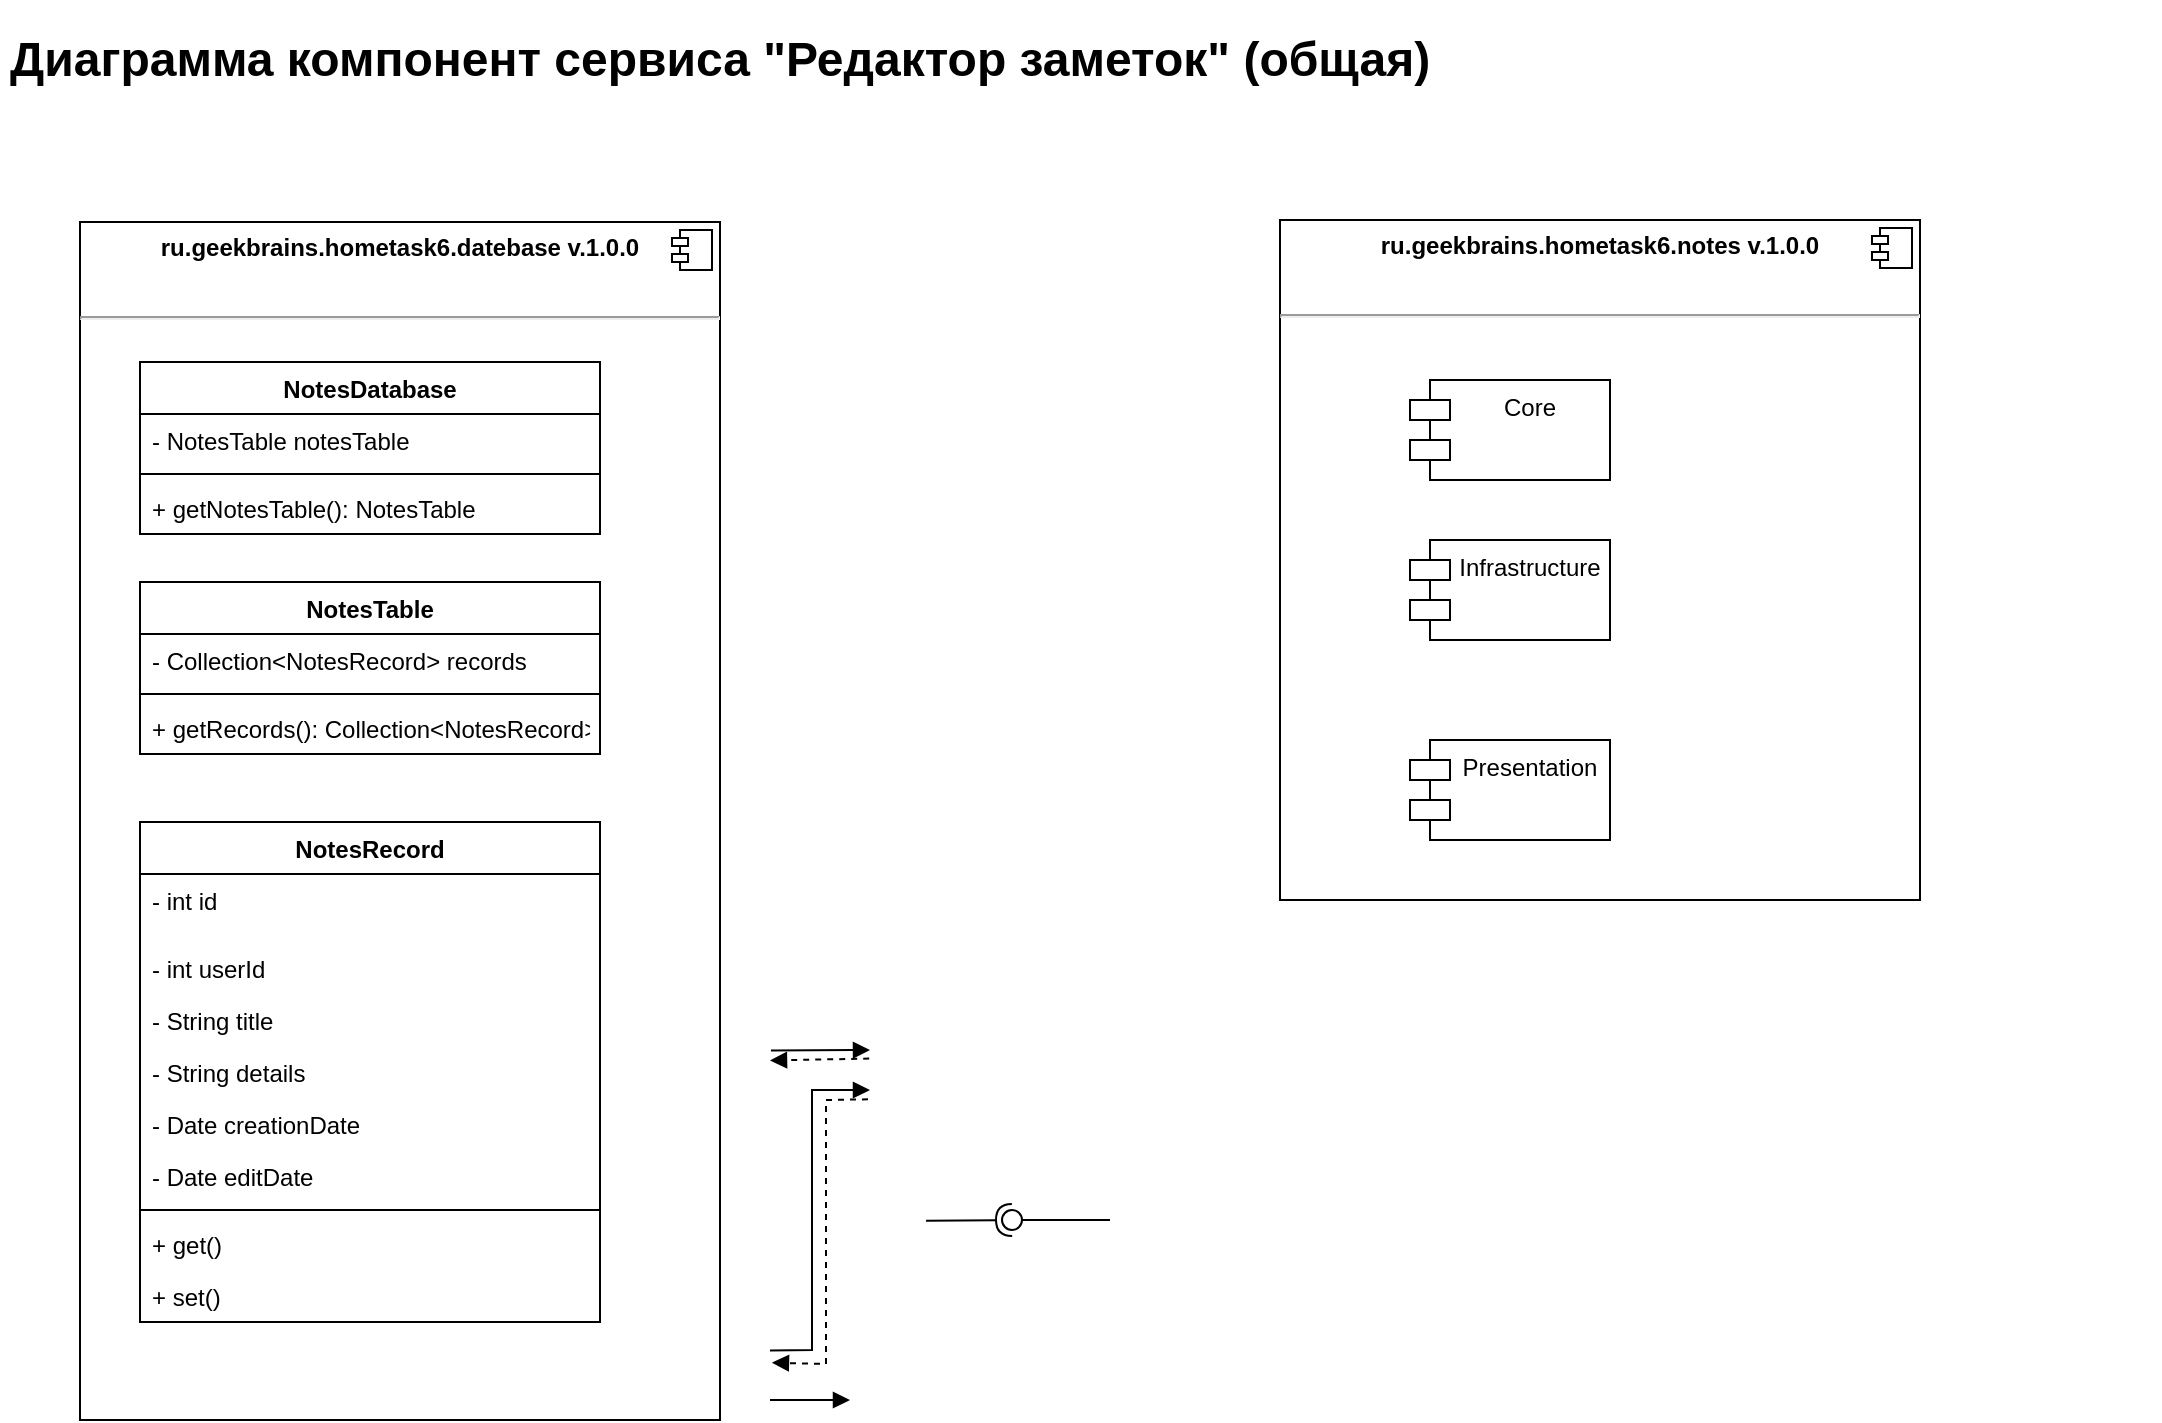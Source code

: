 <mxfile version="20.8.16" type="device"><diagram id="C5RBs43oDa-KdzZeNtuy" name="Page-1"><mxGraphModel dx="1209" dy="700" grid="1" gridSize="10" guides="1" tooltips="1" connect="1" arrows="1" fold="1" page="1" pageScale="1" pageWidth="1169" pageHeight="827" math="0" shadow="0"><root><mxCell id="WIyWlLk6GJQsqaUBKTNV-0"/><mxCell id="WIyWlLk6GJQsqaUBKTNV-1" parent="WIyWlLk6GJQsqaUBKTNV-0"/><mxCell id="xVFQKaqjHIsM4C6yXQPp-0" value="&lt;h1&gt;Диаграмма компонент сервиса &quot;Редактор заметок&quot; (общая)&lt;/h1&gt;&lt;p&gt;&lt;br&gt;&lt;/p&gt;" style="text;html=1;strokeColor=none;fillColor=none;spacing=5;spacingTop=-20;whiteSpace=wrap;overflow=hidden;rounded=0;" parent="WIyWlLk6GJQsqaUBKTNV-1" vertex="1"><mxGeometry x="80" y="20" width="1080" height="40" as="geometry"/></mxCell><mxCell id="je2_0GXt2ZJYwXTMXjQ--17" value="" style="html=1;verticalAlign=bottom;endArrow=block;rounded=0;entryX=0;entryY=0;entryDx=0;entryDy=35;entryPerimeter=0;exitX=1;exitY=0.7;exitDx=0;exitDy=0;exitPerimeter=0;" parent="WIyWlLk6GJQsqaUBKTNV-1" edge="1"><mxGeometry width="80" relative="1" as="geometry"><mxPoint x="465" y="710" as="sourcePoint"/><mxPoint x="505" y="710" as="targetPoint"/></mxGeometry></mxCell><mxCell id="je2_0GXt2ZJYwXTMXjQ--19" value="" style="html=1;verticalAlign=bottom;endArrow=block;rounded=0;entryX=0;entryY=0;entryDx=0;entryDy=15;exitX=1.004;exitY=0.304;exitDx=0;exitDy=0;entryPerimeter=0;exitPerimeter=0;" parent="WIyWlLk6GJQsqaUBKTNV-1" edge="1"><mxGeometry width="80" relative="1" as="geometry"><mxPoint x="465.48" y="535.2" as="sourcePoint"/><mxPoint x="515" y="535" as="targetPoint"/></mxGeometry></mxCell><mxCell id="je2_0GXt2ZJYwXTMXjQ--35" value="" style="html=1;verticalAlign=bottom;endArrow=block;rounded=0;entryX=0;entryY=0;entryDx=0;entryDy=35;exitX=1.004;exitY=0.304;exitDx=0;exitDy=0;entryPerimeter=0;exitPerimeter=0;" parent="WIyWlLk6GJQsqaUBKTNV-1" edge="1"><mxGeometry width="80" relative="1" as="geometry"><mxPoint x="465" y="685.2" as="sourcePoint"/><mxPoint x="515" y="555" as="targetPoint"/><Array as="points"><mxPoint x="486" y="685"/><mxPoint x="486" y="555"/></Array></mxGeometry></mxCell><mxCell id="je2_0GXt2ZJYwXTMXjQ--36" value="" style="html=1;verticalAlign=bottom;endArrow=block;rounded=0;entryX=1.008;entryY=0.327;entryDx=0;entryDy=0;exitX=-0.01;exitY=0.793;exitDx=0;exitDy=0;entryPerimeter=0;exitPerimeter=0;dashed=1;" parent="WIyWlLk6GJQsqaUBKTNV-1" edge="1"><mxGeometry width="80" relative="1" as="geometry"><mxPoint x="514" y="559.65" as="sourcePoint"/><mxPoint x="465.96" y="691.35" as="targetPoint"/><Array as="points"><mxPoint x="493" y="560"/><mxPoint x="493" y="692"/></Array></mxGeometry></mxCell><mxCell id="je2_0GXt2ZJYwXTMXjQ--37" value="" style="html=1;verticalAlign=bottom;endArrow=block;rounded=0;entryX=1;entryY=0.404;entryDx=0;entryDy=0;exitX=-0.004;exitY=0.386;exitDx=0;exitDy=0;entryPerimeter=0;exitPerimeter=0;dashed=1;" parent="WIyWlLk6GJQsqaUBKTNV-1" edge="1"><mxGeometry width="80" relative="1" as="geometry"><mxPoint x="514.6" y="539.3" as="sourcePoint"/><mxPoint x="465" y="540.2" as="targetPoint"/><Array as="points"/></mxGeometry></mxCell><mxCell id="cwYXmS-4HAz_8K6h-zk6-0" value="&lt;p style=&quot;margin:0px;margin-top:6px;text-align:center;&quot;&gt;&lt;b&gt;ru.geekbrains.hometask6.datebase v.1.0.0&lt;/b&gt;&lt;/p&gt;&lt;p style=&quot;margin:0px;margin-top:6px;text-align:center;&quot;&gt;&lt;b&gt;&lt;br&gt;&lt;/b&gt;&lt;/p&gt;&lt;hr&gt;&lt;p style=&quot;margin:0px;margin-left:8px;&quot;&gt;&lt;br&gt;&lt;/p&gt;" style="align=left;overflow=fill;html=1;dropTarget=0;" vertex="1" parent="WIyWlLk6GJQsqaUBKTNV-1"><mxGeometry x="120" y="121" width="320" height="599" as="geometry"/></mxCell><mxCell id="cwYXmS-4HAz_8K6h-zk6-1" value="" style="shape=component;jettyWidth=8;jettyHeight=4;" vertex="1" parent="cwYXmS-4HAz_8K6h-zk6-0"><mxGeometry x="1" width="20" height="20" relative="1" as="geometry"><mxPoint x="-24" y="4" as="offset"/></mxGeometry></mxCell><mxCell id="cwYXmS-4HAz_8K6h-zk6-2" value="&lt;p style=&quot;margin:0px;margin-top:6px;text-align:center;&quot;&gt;&lt;b&gt;ru.geekbrains.hometask6.notes v.1.0.0&lt;/b&gt;&lt;/p&gt;&lt;p style=&quot;margin:0px;margin-top:6px;text-align:center;&quot;&gt;&lt;b&gt;&lt;br&gt;&lt;/b&gt;&lt;/p&gt;&lt;hr&gt;&lt;p style=&quot;margin:0px;margin-left:8px;&quot;&gt;&lt;br&gt;&lt;/p&gt;" style="align=left;overflow=fill;html=1;dropTarget=0;" vertex="1" parent="WIyWlLk6GJQsqaUBKTNV-1"><mxGeometry x="720" y="120" width="320" height="340" as="geometry"/></mxCell><mxCell id="cwYXmS-4HAz_8K6h-zk6-3" value="" style="shape=component;jettyWidth=8;jettyHeight=4;" vertex="1" parent="cwYXmS-4HAz_8K6h-zk6-2"><mxGeometry x="1" width="20" height="20" relative="1" as="geometry"><mxPoint x="-24" y="4" as="offset"/></mxGeometry></mxCell><mxCell id="cwYXmS-4HAz_8K6h-zk6-4" value="Core" style="shape=module;align=left;spacingLeft=20;align=center;verticalAlign=top;" vertex="1" parent="WIyWlLk6GJQsqaUBKTNV-1"><mxGeometry x="785" y="200" width="100" height="50" as="geometry"/></mxCell><mxCell id="cwYXmS-4HAz_8K6h-zk6-5" value="Infrastructure" style="shape=module;align=left;spacingLeft=20;align=center;verticalAlign=top;" vertex="1" parent="WIyWlLk6GJQsqaUBKTNV-1"><mxGeometry x="785" y="280" width="100" height="50" as="geometry"/></mxCell><mxCell id="cwYXmS-4HAz_8K6h-zk6-6" value="Presentation" style="shape=module;align=left;spacingLeft=20;align=center;verticalAlign=top;" vertex="1" parent="WIyWlLk6GJQsqaUBKTNV-1"><mxGeometry x="785" y="380" width="100" height="50" as="geometry"/></mxCell><mxCell id="cwYXmS-4HAz_8K6h-zk6-7" value="NotesDatabase" style="swimlane;fontStyle=1;align=center;verticalAlign=top;childLayout=stackLayout;horizontal=1;startSize=26;horizontalStack=0;resizeParent=1;resizeParentMax=0;resizeLast=0;collapsible=1;marginBottom=0;" vertex="1" parent="WIyWlLk6GJQsqaUBKTNV-1"><mxGeometry x="150" y="191" width="230" height="86" as="geometry"/></mxCell><mxCell id="cwYXmS-4HAz_8K6h-zk6-8" value="- NotesTable notesTable" style="text;strokeColor=none;fillColor=none;align=left;verticalAlign=top;spacingLeft=4;spacingRight=4;overflow=hidden;rotatable=0;points=[[0,0.5],[1,0.5]];portConstraint=eastwest;" vertex="1" parent="cwYXmS-4HAz_8K6h-zk6-7"><mxGeometry y="26" width="230" height="26" as="geometry"/></mxCell><mxCell id="cwYXmS-4HAz_8K6h-zk6-9" value="" style="line;strokeWidth=1;fillColor=none;align=left;verticalAlign=middle;spacingTop=-1;spacingLeft=3;spacingRight=3;rotatable=0;labelPosition=right;points=[];portConstraint=eastwest;strokeColor=inherit;" vertex="1" parent="cwYXmS-4HAz_8K6h-zk6-7"><mxGeometry y="52" width="230" height="8" as="geometry"/></mxCell><mxCell id="cwYXmS-4HAz_8K6h-zk6-10" value="+ getNotesTable(): NotesTable" style="text;strokeColor=none;fillColor=none;align=left;verticalAlign=top;spacingLeft=4;spacingRight=4;overflow=hidden;rotatable=0;points=[[0,0.5],[1,0.5]];portConstraint=eastwest;" vertex="1" parent="cwYXmS-4HAz_8K6h-zk6-7"><mxGeometry y="60" width="230" height="26" as="geometry"/></mxCell><mxCell id="cwYXmS-4HAz_8K6h-zk6-11" value="NotesTable&#10;" style="swimlane;fontStyle=1;align=center;verticalAlign=top;childLayout=stackLayout;horizontal=1;startSize=26;horizontalStack=0;resizeParent=1;resizeParentMax=0;resizeLast=0;collapsible=1;marginBottom=0;" vertex="1" parent="WIyWlLk6GJQsqaUBKTNV-1"><mxGeometry x="150" y="301" width="230" height="86" as="geometry"/></mxCell><mxCell id="cwYXmS-4HAz_8K6h-zk6-12" value="- Collection&lt;NotesRecord&gt; records" style="text;strokeColor=none;fillColor=none;align=left;verticalAlign=top;spacingLeft=4;spacingRight=4;overflow=hidden;rotatable=0;points=[[0,0.5],[1,0.5]];portConstraint=eastwest;" vertex="1" parent="cwYXmS-4HAz_8K6h-zk6-11"><mxGeometry y="26" width="230" height="26" as="geometry"/></mxCell><mxCell id="cwYXmS-4HAz_8K6h-zk6-13" value="" style="line;strokeWidth=1;fillColor=none;align=left;verticalAlign=middle;spacingTop=-1;spacingLeft=3;spacingRight=3;rotatable=0;labelPosition=right;points=[];portConstraint=eastwest;strokeColor=inherit;" vertex="1" parent="cwYXmS-4HAz_8K6h-zk6-11"><mxGeometry y="52" width="230" height="8" as="geometry"/></mxCell><mxCell id="cwYXmS-4HAz_8K6h-zk6-14" value="+ getRecords(): Collection&lt;NotesRecord&gt;" style="text;strokeColor=none;fillColor=none;align=left;verticalAlign=top;spacingLeft=4;spacingRight=4;overflow=hidden;rotatable=0;points=[[0,0.5],[1,0.5]];portConstraint=eastwest;" vertex="1" parent="cwYXmS-4HAz_8K6h-zk6-11"><mxGeometry y="60" width="230" height="26" as="geometry"/></mxCell><mxCell id="cwYXmS-4HAz_8K6h-zk6-15" value="NotesRecord" style="swimlane;fontStyle=1;align=center;verticalAlign=top;childLayout=stackLayout;horizontal=1;startSize=26;horizontalStack=0;resizeParent=1;resizeParentMax=0;resizeLast=0;collapsible=1;marginBottom=0;" vertex="1" parent="WIyWlLk6GJQsqaUBKTNV-1"><mxGeometry x="150" y="421" width="230" height="250" as="geometry"/></mxCell><mxCell id="cwYXmS-4HAz_8K6h-zk6-16" value="- int id" style="text;strokeColor=none;fillColor=none;align=left;verticalAlign=top;spacingLeft=4;spacingRight=4;overflow=hidden;rotatable=0;points=[[0,0.5],[1,0.5]];portConstraint=eastwest;" vertex="1" parent="cwYXmS-4HAz_8K6h-zk6-15"><mxGeometry y="26" width="230" height="34" as="geometry"/></mxCell><mxCell id="cwYXmS-4HAz_8K6h-zk6-22" value="- int userId" style="text;strokeColor=none;fillColor=none;align=left;verticalAlign=top;spacingLeft=4;spacingRight=4;overflow=hidden;rotatable=0;points=[[0,0.5],[1,0.5]];portConstraint=eastwest;" vertex="1" parent="cwYXmS-4HAz_8K6h-zk6-15"><mxGeometry y="60" width="230" height="26" as="geometry"/></mxCell><mxCell id="cwYXmS-4HAz_8K6h-zk6-18" value="- String title" style="text;strokeColor=none;fillColor=none;align=left;verticalAlign=top;spacingLeft=4;spacingRight=4;overflow=hidden;rotatable=0;points=[[0,0.5],[1,0.5]];portConstraint=eastwest;" vertex="1" parent="cwYXmS-4HAz_8K6h-zk6-15"><mxGeometry y="86" width="230" height="26" as="geometry"/></mxCell><mxCell id="cwYXmS-4HAz_8K6h-zk6-24" value="- String details" style="text;strokeColor=none;fillColor=none;align=left;verticalAlign=top;spacingLeft=4;spacingRight=4;overflow=hidden;rotatable=0;points=[[0,0.5],[1,0.5]];portConstraint=eastwest;" vertex="1" parent="cwYXmS-4HAz_8K6h-zk6-15"><mxGeometry y="112" width="230" height="26" as="geometry"/></mxCell><mxCell id="cwYXmS-4HAz_8K6h-zk6-26" value="- Date creationDate" style="text;strokeColor=none;fillColor=none;align=left;verticalAlign=top;spacingLeft=4;spacingRight=4;overflow=hidden;rotatable=0;points=[[0,0.5],[1,0.5]];portConstraint=eastwest;" vertex="1" parent="cwYXmS-4HAz_8K6h-zk6-15"><mxGeometry y="138" width="230" height="26" as="geometry"/></mxCell><mxCell id="cwYXmS-4HAz_8K6h-zk6-27" value="- Date editDate" style="text;strokeColor=none;fillColor=none;align=left;verticalAlign=top;spacingLeft=4;spacingRight=4;overflow=hidden;rotatable=0;points=[[0,0.5],[1,0.5]];portConstraint=eastwest;" vertex="1" parent="cwYXmS-4HAz_8K6h-zk6-15"><mxGeometry y="164" width="230" height="26" as="geometry"/></mxCell><mxCell id="cwYXmS-4HAz_8K6h-zk6-17" value="" style="line;strokeWidth=1;fillColor=none;align=left;verticalAlign=middle;spacingTop=-1;spacingLeft=3;spacingRight=3;rotatable=0;labelPosition=right;points=[];portConstraint=eastwest;strokeColor=inherit;" vertex="1" parent="cwYXmS-4HAz_8K6h-zk6-15"><mxGeometry y="190" width="230" height="8" as="geometry"/></mxCell><mxCell id="cwYXmS-4HAz_8K6h-zk6-23" value="+ get()" style="text;strokeColor=none;fillColor=none;align=left;verticalAlign=top;spacingLeft=4;spacingRight=4;overflow=hidden;rotatable=0;points=[[0,0.5],[1,0.5]];portConstraint=eastwest;" vertex="1" parent="cwYXmS-4HAz_8K6h-zk6-15"><mxGeometry y="198" width="230" height="26" as="geometry"/></mxCell><mxCell id="cwYXmS-4HAz_8K6h-zk6-25" value="+ set()" style="text;strokeColor=none;fillColor=none;align=left;verticalAlign=top;spacingLeft=4;spacingRight=4;overflow=hidden;rotatable=0;points=[[0,0.5],[1,0.5]];portConstraint=eastwest;" vertex="1" parent="cwYXmS-4HAz_8K6h-zk6-15"><mxGeometry y="224" width="230" height="26" as="geometry"/></mxCell><mxCell id="cwYXmS-4HAz_8K6h-zk6-19" value="" style="rounded=0;orthogonalLoop=1;jettySize=auto;html=1;endArrow=none;endFill=0;sketch=0;sourcePerimeterSpacing=0;targetPerimeterSpacing=0;exitX=0;exitY=0;exitDx=0;exitDy=15;exitPerimeter=0;" edge="1" parent="WIyWlLk6GJQsqaUBKTNV-1" target="cwYXmS-4HAz_8K6h-zk6-21"><mxGeometry relative="1" as="geometry"><mxPoint x="635" y="620" as="sourcePoint"/></mxGeometry></mxCell><mxCell id="cwYXmS-4HAz_8K6h-zk6-20" value="" style="rounded=0;orthogonalLoop=1;jettySize=auto;html=1;endArrow=halfCircle;endFill=0;entryX=0.5;entryY=0.5;endSize=6;strokeWidth=1;sketch=0;exitX=0.992;exitY=0.307;exitDx=0;exitDy=0;exitPerimeter=0;" edge="1" parent="WIyWlLk6GJQsqaUBKTNV-1" target="cwYXmS-4HAz_8K6h-zk6-21"><mxGeometry relative="1" as="geometry"><mxPoint x="543.04" y="620.35" as="sourcePoint"/></mxGeometry></mxCell><mxCell id="cwYXmS-4HAz_8K6h-zk6-21" value="" style="ellipse;whiteSpace=wrap;html=1;align=center;aspect=fixed;resizable=0;points=[];outlineConnect=0;sketch=0;" vertex="1" parent="WIyWlLk6GJQsqaUBKTNV-1"><mxGeometry x="581" y="615" width="10" height="10" as="geometry"/></mxCell></root></mxGraphModel></diagram></mxfile>